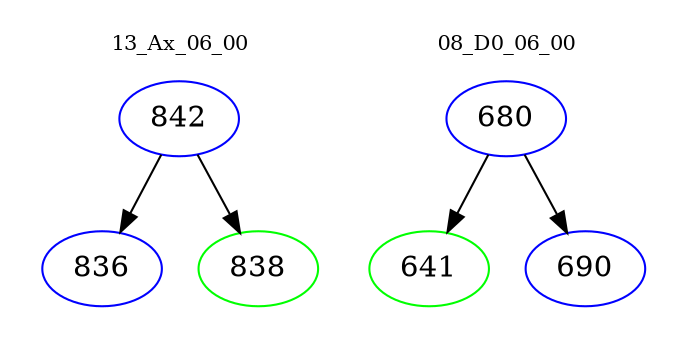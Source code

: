 digraph{
subgraph cluster_0 {
color = white
label = "13_Ax_06_00";
fontsize=10;
T0_842 [label="842", color="blue"]
T0_842 -> T0_836 [color="black"]
T0_836 [label="836", color="blue"]
T0_842 -> T0_838 [color="black"]
T0_838 [label="838", color="green"]
}
subgraph cluster_1 {
color = white
label = "08_D0_06_00";
fontsize=10;
T1_680 [label="680", color="blue"]
T1_680 -> T1_641 [color="black"]
T1_641 [label="641", color="green"]
T1_680 -> T1_690 [color="black"]
T1_690 [label="690", color="blue"]
}
}
